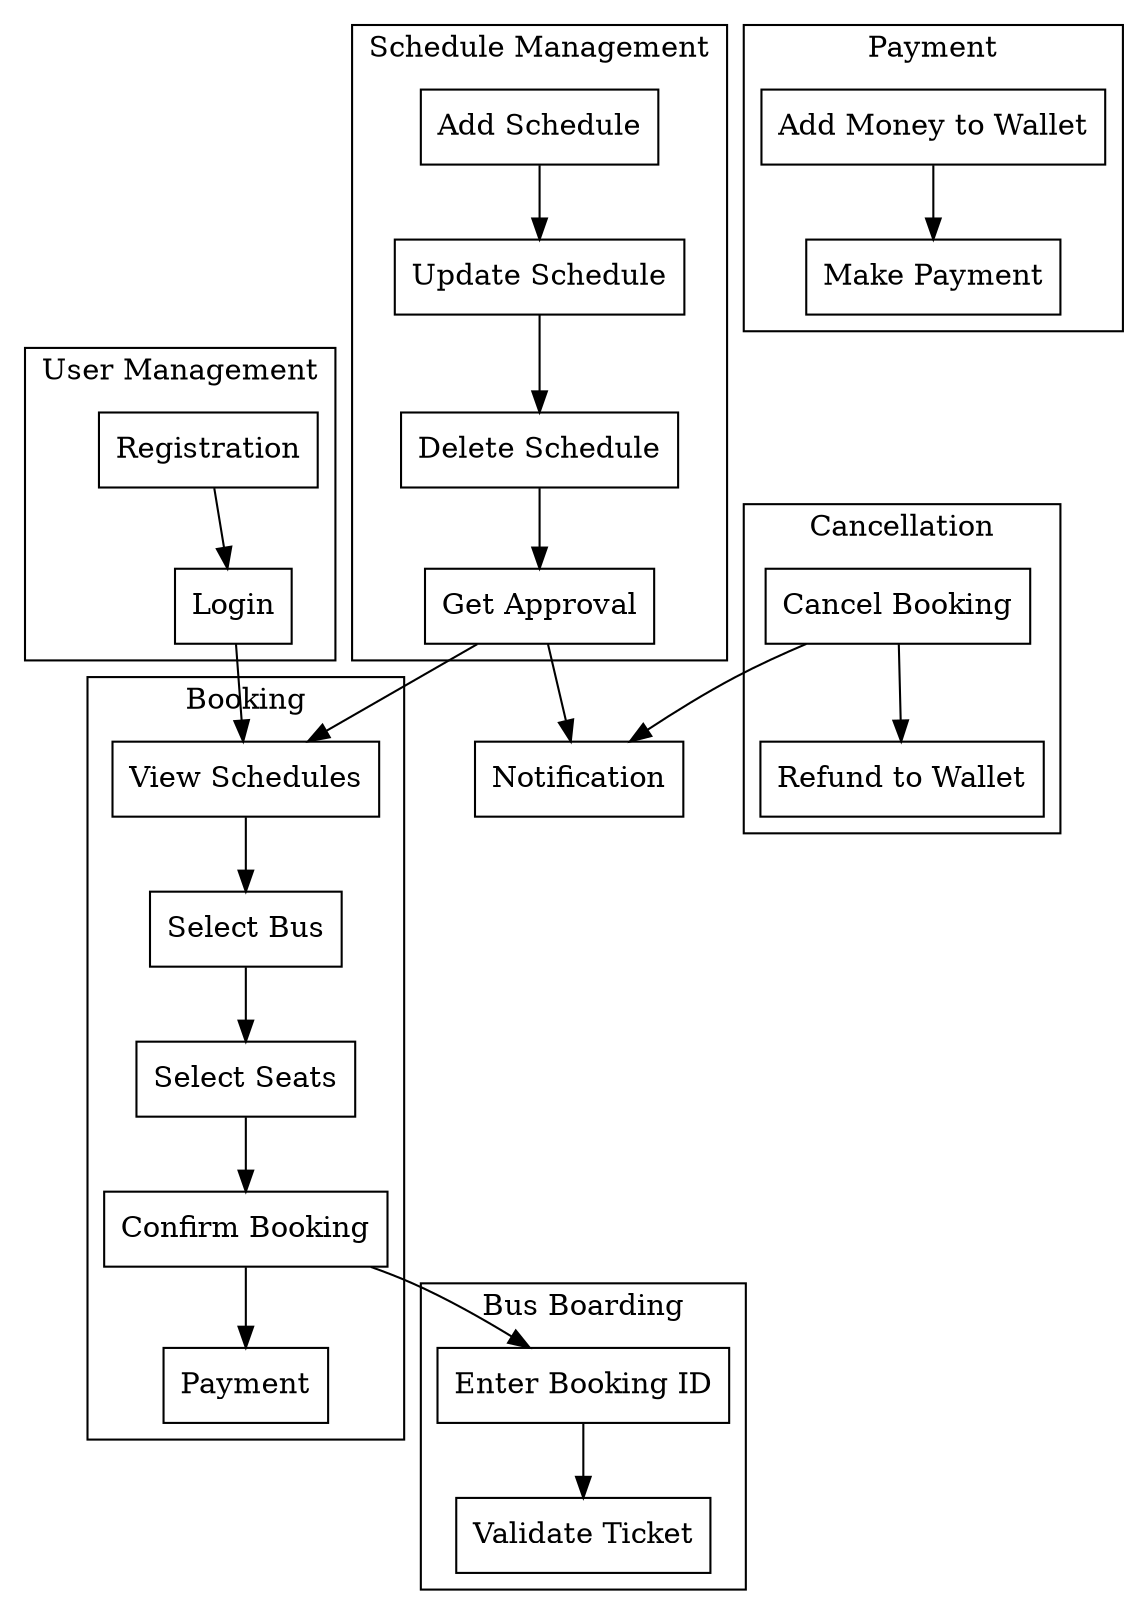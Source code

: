 digraph G {
    node [shape = box];

    subgraph cluster_0 {
    label = "User Management"; Registration -> Login;
    }

    subgraph cluster_1 {
    label = "Schedule Management"; "Add Schedule" -> "Update Schedule" -> "Delete Schedule" -> "Get Approval";
    }

    subgraph cluster_2 {
    label = "Booking"; "View Schedules" -> "Select Bus" -> "Select Seats" -> "Confirm Booking"; "Confirm Booking" -> Payment;
    }

    subgraph cluster_3 {
    label = "Payment"; "Add Money to Wallet" -> "Make Payment";
    }

    subgraph cluster_4 {
    label = "Cancellation"; "Cancel Booking" -> "Refund to Wallet";
    }

    subgraph cluster_5 {
    label = "Bus Boarding"; "Enter Booking ID" -> "Validate Ticket";
    }

    Login -> "View Schedules"; "Get Approval" -> "View Schedules"; "Confirm Booking" -> "Enter Booking ID"; "Cancel Booking" -> Notification; "Get Approval" -> Notification;
}